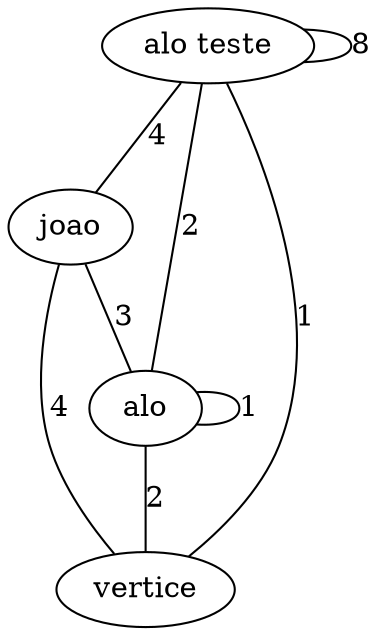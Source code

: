 graph { 
    1 [label="joao"]
    2 [label="alo"]
    3 [label="vertice"]
    4 [label="alo teste"]
    2 -- 2 [label="1"]
    1 -- 2 [label="3"]
    2 -- 3 [label="2"]
    3 -- 1 [label="4"]
    4 -- 1 [label="4"]
    4 -- 2 [label="2"]
    4 -- 3 [label="1"]
    4 -- 4 [label="8"]
}